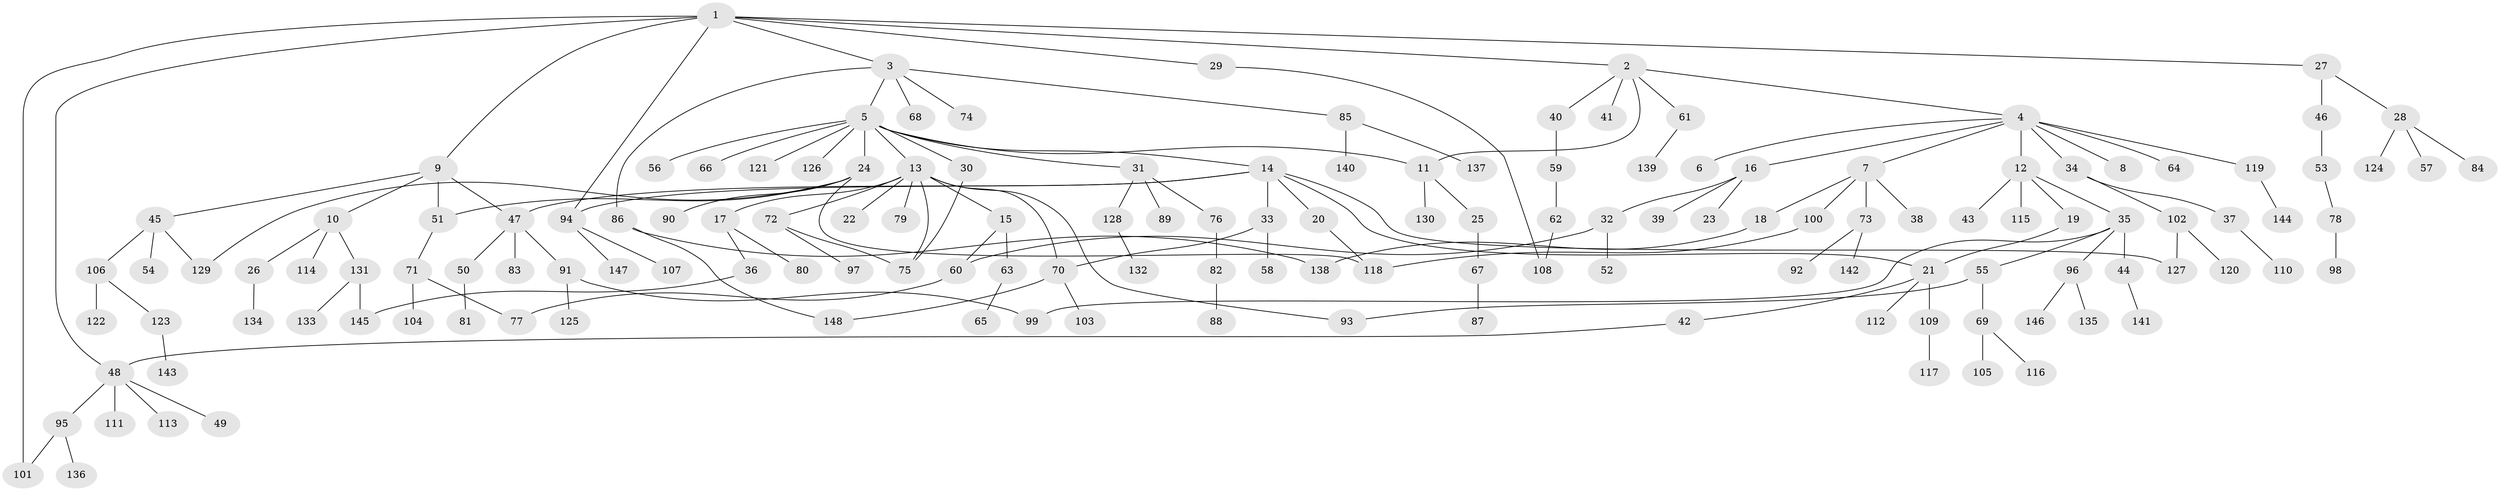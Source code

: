 // coarse degree distribution, {11: 0.01694915254237288, 6: 0.01694915254237288, 7: 0.01694915254237288, 20: 0.01694915254237288, 3: 0.06779661016949153, 8: 0.01694915254237288, 4: 0.0847457627118644, 10: 0.01694915254237288, 1: 0.576271186440678, 2: 0.1694915254237288}
// Generated by graph-tools (version 1.1) at 2025/16/03/04/25 18:16:50]
// undirected, 148 vertices, 169 edges
graph export_dot {
graph [start="1"]
  node [color=gray90,style=filled];
  1;
  2;
  3;
  4;
  5;
  6;
  7;
  8;
  9;
  10;
  11;
  12;
  13;
  14;
  15;
  16;
  17;
  18;
  19;
  20;
  21;
  22;
  23;
  24;
  25;
  26;
  27;
  28;
  29;
  30;
  31;
  32;
  33;
  34;
  35;
  36;
  37;
  38;
  39;
  40;
  41;
  42;
  43;
  44;
  45;
  46;
  47;
  48;
  49;
  50;
  51;
  52;
  53;
  54;
  55;
  56;
  57;
  58;
  59;
  60;
  61;
  62;
  63;
  64;
  65;
  66;
  67;
  68;
  69;
  70;
  71;
  72;
  73;
  74;
  75;
  76;
  77;
  78;
  79;
  80;
  81;
  82;
  83;
  84;
  85;
  86;
  87;
  88;
  89;
  90;
  91;
  92;
  93;
  94;
  95;
  96;
  97;
  98;
  99;
  100;
  101;
  102;
  103;
  104;
  105;
  106;
  107;
  108;
  109;
  110;
  111;
  112;
  113;
  114;
  115;
  116;
  117;
  118;
  119;
  120;
  121;
  122;
  123;
  124;
  125;
  126;
  127;
  128;
  129;
  130;
  131;
  132;
  133;
  134;
  135;
  136;
  137;
  138;
  139;
  140;
  141;
  142;
  143;
  144;
  145;
  146;
  147;
  148;
  1 -- 2;
  1 -- 3;
  1 -- 9;
  1 -- 27;
  1 -- 29;
  1 -- 101;
  1 -- 48;
  1 -- 94;
  2 -- 4;
  2 -- 11;
  2 -- 40;
  2 -- 41;
  2 -- 61;
  3 -- 5;
  3 -- 68;
  3 -- 74;
  3 -- 85;
  3 -- 86;
  4 -- 6;
  4 -- 7;
  4 -- 8;
  4 -- 12;
  4 -- 16;
  4 -- 34;
  4 -- 64;
  4 -- 119;
  5 -- 13;
  5 -- 14;
  5 -- 24;
  5 -- 30;
  5 -- 31;
  5 -- 56;
  5 -- 66;
  5 -- 121;
  5 -- 126;
  5 -- 11;
  7 -- 18;
  7 -- 38;
  7 -- 73;
  7 -- 100;
  9 -- 10;
  9 -- 45;
  9 -- 47;
  9 -- 51;
  10 -- 26;
  10 -- 114;
  10 -- 131;
  11 -- 25;
  11 -- 130;
  12 -- 19;
  12 -- 35;
  12 -- 43;
  12 -- 115;
  13 -- 15;
  13 -- 17;
  13 -- 22;
  13 -- 72;
  13 -- 79;
  13 -- 75;
  13 -- 93;
  13 -- 70;
  14 -- 20;
  14 -- 21;
  14 -- 33;
  14 -- 94;
  14 -- 127;
  14 -- 47;
  15 -- 63;
  15 -- 60;
  16 -- 23;
  16 -- 32;
  16 -- 39;
  17 -- 36;
  17 -- 80;
  18 -- 138;
  19 -- 21;
  20 -- 118;
  21 -- 42;
  21 -- 109;
  21 -- 112;
  24 -- 51;
  24 -- 90;
  24 -- 118;
  24 -- 129;
  25 -- 67;
  26 -- 134;
  27 -- 28;
  27 -- 46;
  28 -- 57;
  28 -- 84;
  28 -- 124;
  29 -- 108;
  30 -- 75;
  31 -- 76;
  31 -- 89;
  31 -- 128;
  32 -- 52;
  32 -- 60;
  33 -- 58;
  33 -- 70;
  34 -- 37;
  34 -- 102;
  35 -- 44;
  35 -- 55;
  35 -- 96;
  35 -- 99;
  36 -- 145;
  37 -- 110;
  40 -- 59;
  42 -- 48;
  44 -- 141;
  45 -- 54;
  45 -- 106;
  45 -- 129;
  46 -- 53;
  47 -- 50;
  47 -- 83;
  47 -- 91;
  48 -- 49;
  48 -- 95;
  48 -- 111;
  48 -- 113;
  50 -- 81;
  51 -- 71;
  53 -- 78;
  55 -- 69;
  55 -- 93;
  59 -- 62;
  60 -- 77;
  61 -- 139;
  62 -- 108;
  63 -- 65;
  67 -- 87;
  69 -- 105;
  69 -- 116;
  70 -- 103;
  70 -- 148;
  71 -- 77;
  71 -- 104;
  72 -- 75;
  72 -- 97;
  73 -- 92;
  73 -- 142;
  76 -- 82;
  78 -- 98;
  82 -- 88;
  85 -- 137;
  85 -- 140;
  86 -- 138;
  86 -- 148;
  91 -- 125;
  91 -- 99;
  94 -- 107;
  94 -- 147;
  95 -- 136;
  95 -- 101;
  96 -- 135;
  96 -- 146;
  100 -- 118;
  102 -- 120;
  102 -- 127;
  106 -- 122;
  106 -- 123;
  109 -- 117;
  119 -- 144;
  123 -- 143;
  128 -- 132;
  131 -- 133;
  131 -- 145;
}
